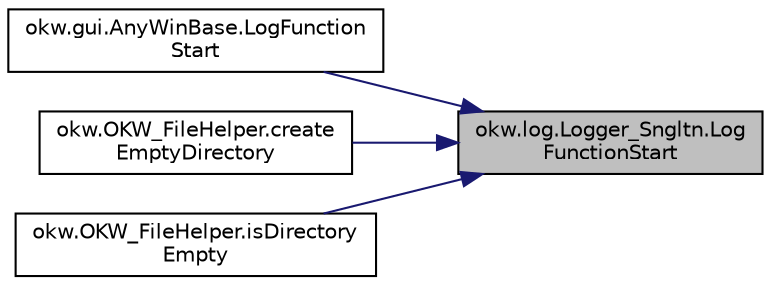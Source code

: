 digraph "okw.log.Logger_Sngltn.LogFunctionStart"
{
 // INTERACTIVE_SVG=YES
 // LATEX_PDF_SIZE
  edge [fontname="Helvetica",fontsize="10",labelfontname="Helvetica",labelfontsize="10"];
  node [fontname="Helvetica",fontsize="10",shape=record];
  rankdir="RL";
  Node601 [label="okw.log.Logger_Sngltn.Log\lFunctionStart",height=0.2,width=0.4,color="black", fillcolor="grey75", style="filled", fontcolor="black",tooltip="LogFunctionStart:"];
  Node601 -> Node602 [dir="back",color="midnightblue",fontsize="10",style="solid",fontname="Helvetica"];
  Node602 [label="okw.gui.AnyWinBase.LogFunction\lStart",height=0.2,width=0.4,color="black", fillcolor="white", style="filled",URL="$classokw_1_1gui_1_1_any_win_base.html#a4eae6cd76c43dc7c6ae3df4c48d261e0",tooltip="Methode ruft die Methode Logger.Instance.LogFunctionStart(fps_FunctionName), und erweitert den gegebe..."];
  Node601 -> Node603 [dir="back",color="midnightblue",fontsize="10",style="solid",fontname="Helvetica"];
  Node603 [label="okw.OKW_FileHelper.create\lEmptyDirectory",height=0.2,width=0.4,color="black", fillcolor="white", style="filled",URL="$classokw_1_1_o_k_w___file_helper.html#a3f1e666538681aaa975fde389b707ee7",tooltip=" "];
  Node601 -> Node604 [dir="back",color="midnightblue",fontsize="10",style="solid",fontname="Helvetica"];
  Node604 [label="okw.OKW_FileHelper.isDirectory\lEmpty",height=0.2,width=0.4,color="black", fillcolor="white", style="filled",URL="$classokw_1_1_o_k_w___file_helper.html#a60cde3f4abccd6a69a43045c6e8d0ef9",tooltip="Diese Methode prüft, ob das angegebene Vrzeicniss leer ist."];
}
